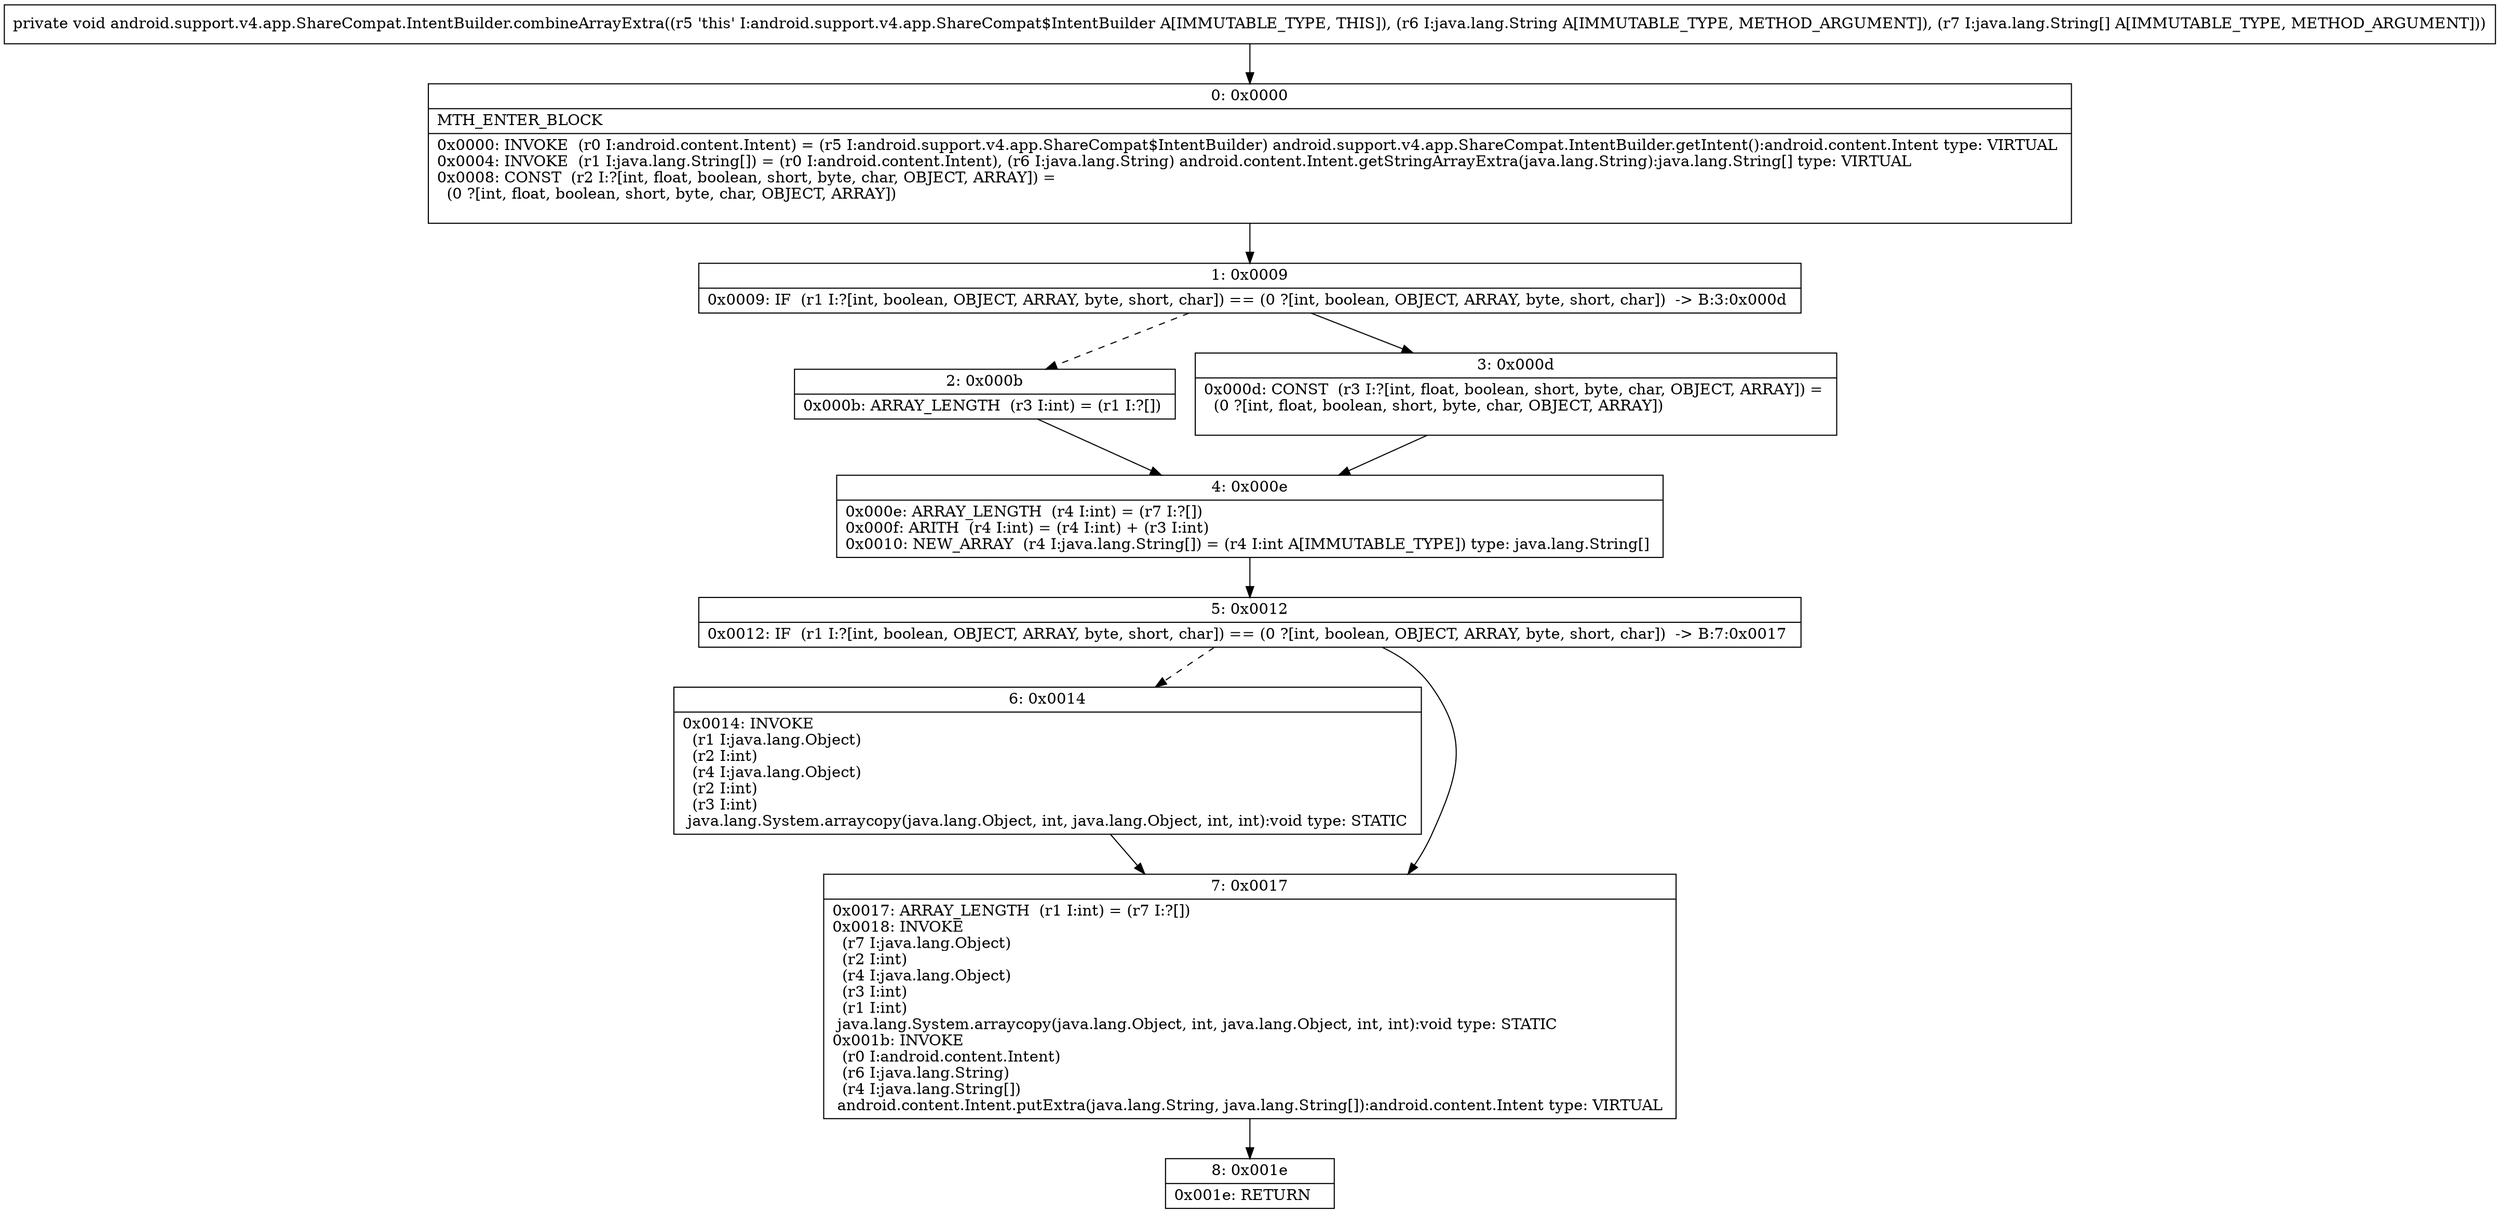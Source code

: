 digraph "CFG forandroid.support.v4.app.ShareCompat.IntentBuilder.combineArrayExtra(Ljava\/lang\/String;[Ljava\/lang\/String;)V" {
Node_0 [shape=record,label="{0\:\ 0x0000|MTH_ENTER_BLOCK\l|0x0000: INVOKE  (r0 I:android.content.Intent) = (r5 I:android.support.v4.app.ShareCompat$IntentBuilder) android.support.v4.app.ShareCompat.IntentBuilder.getIntent():android.content.Intent type: VIRTUAL \l0x0004: INVOKE  (r1 I:java.lang.String[]) = (r0 I:android.content.Intent), (r6 I:java.lang.String) android.content.Intent.getStringArrayExtra(java.lang.String):java.lang.String[] type: VIRTUAL \l0x0008: CONST  (r2 I:?[int, float, boolean, short, byte, char, OBJECT, ARRAY]) = \l  (0 ?[int, float, boolean, short, byte, char, OBJECT, ARRAY])\l \l}"];
Node_1 [shape=record,label="{1\:\ 0x0009|0x0009: IF  (r1 I:?[int, boolean, OBJECT, ARRAY, byte, short, char]) == (0 ?[int, boolean, OBJECT, ARRAY, byte, short, char])  \-\> B:3:0x000d \l}"];
Node_2 [shape=record,label="{2\:\ 0x000b|0x000b: ARRAY_LENGTH  (r3 I:int) = (r1 I:?[]) \l}"];
Node_3 [shape=record,label="{3\:\ 0x000d|0x000d: CONST  (r3 I:?[int, float, boolean, short, byte, char, OBJECT, ARRAY]) = \l  (0 ?[int, float, boolean, short, byte, char, OBJECT, ARRAY])\l \l}"];
Node_4 [shape=record,label="{4\:\ 0x000e|0x000e: ARRAY_LENGTH  (r4 I:int) = (r7 I:?[]) \l0x000f: ARITH  (r4 I:int) = (r4 I:int) + (r3 I:int) \l0x0010: NEW_ARRAY  (r4 I:java.lang.String[]) = (r4 I:int A[IMMUTABLE_TYPE]) type: java.lang.String[] \l}"];
Node_5 [shape=record,label="{5\:\ 0x0012|0x0012: IF  (r1 I:?[int, boolean, OBJECT, ARRAY, byte, short, char]) == (0 ?[int, boolean, OBJECT, ARRAY, byte, short, char])  \-\> B:7:0x0017 \l}"];
Node_6 [shape=record,label="{6\:\ 0x0014|0x0014: INVOKE  \l  (r1 I:java.lang.Object)\l  (r2 I:int)\l  (r4 I:java.lang.Object)\l  (r2 I:int)\l  (r3 I:int)\l java.lang.System.arraycopy(java.lang.Object, int, java.lang.Object, int, int):void type: STATIC \l}"];
Node_7 [shape=record,label="{7\:\ 0x0017|0x0017: ARRAY_LENGTH  (r1 I:int) = (r7 I:?[]) \l0x0018: INVOKE  \l  (r7 I:java.lang.Object)\l  (r2 I:int)\l  (r4 I:java.lang.Object)\l  (r3 I:int)\l  (r1 I:int)\l java.lang.System.arraycopy(java.lang.Object, int, java.lang.Object, int, int):void type: STATIC \l0x001b: INVOKE  \l  (r0 I:android.content.Intent)\l  (r6 I:java.lang.String)\l  (r4 I:java.lang.String[])\l android.content.Intent.putExtra(java.lang.String, java.lang.String[]):android.content.Intent type: VIRTUAL \l}"];
Node_8 [shape=record,label="{8\:\ 0x001e|0x001e: RETURN   \l}"];
MethodNode[shape=record,label="{private void android.support.v4.app.ShareCompat.IntentBuilder.combineArrayExtra((r5 'this' I:android.support.v4.app.ShareCompat$IntentBuilder A[IMMUTABLE_TYPE, THIS]), (r6 I:java.lang.String A[IMMUTABLE_TYPE, METHOD_ARGUMENT]), (r7 I:java.lang.String[] A[IMMUTABLE_TYPE, METHOD_ARGUMENT])) }"];
MethodNode -> Node_0;
Node_0 -> Node_1;
Node_1 -> Node_2[style=dashed];
Node_1 -> Node_3;
Node_2 -> Node_4;
Node_3 -> Node_4;
Node_4 -> Node_5;
Node_5 -> Node_6[style=dashed];
Node_5 -> Node_7;
Node_6 -> Node_7;
Node_7 -> Node_8;
}

